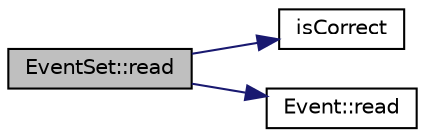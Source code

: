 digraph "EventSet::read"
{
 // LATEX_PDF_SIZE
  edge [fontname="Helvetica",fontsize="10",labelfontname="Helvetica",labelfontsize="10"];
  node [fontname="Helvetica",fontsize="10",shape=record];
  rankdir="LR";
  Node1 [label="EventSet::read",height=0.2,width=0.4,color="black", fillcolor="grey75", style="filled", fontcolor="black",tooltip="Reads the EventSet from an input stream."];
  Node1 -> Node2 [color="midnightblue",fontsize="10",style="solid",fontname="Helvetica"];
  Node2 [label="isCorrect",height=0.2,width=0.4,color="black", fillcolor="white", style="filled",URL="$DateTime_8cpp.html#a9962ec9b30855e08347df66f3fc99345",tooltip="auxiliary function to check if the date and the time are in correct format, taking into account,..."];
  Node1 -> Node3 [color="midnightblue",fontsize="10",style="solid",fontname="Helvetica"];
  Node3 [label="Event::read",height=0.2,width=0.4,color="black", fillcolor="white", style="filled",URL="$classEvent.html#ae27f6d4ed15f5f6592e0a37d4ba32aef",tooltip="Reads from a input stream the values for an Event in a string in CSV format."];
}
